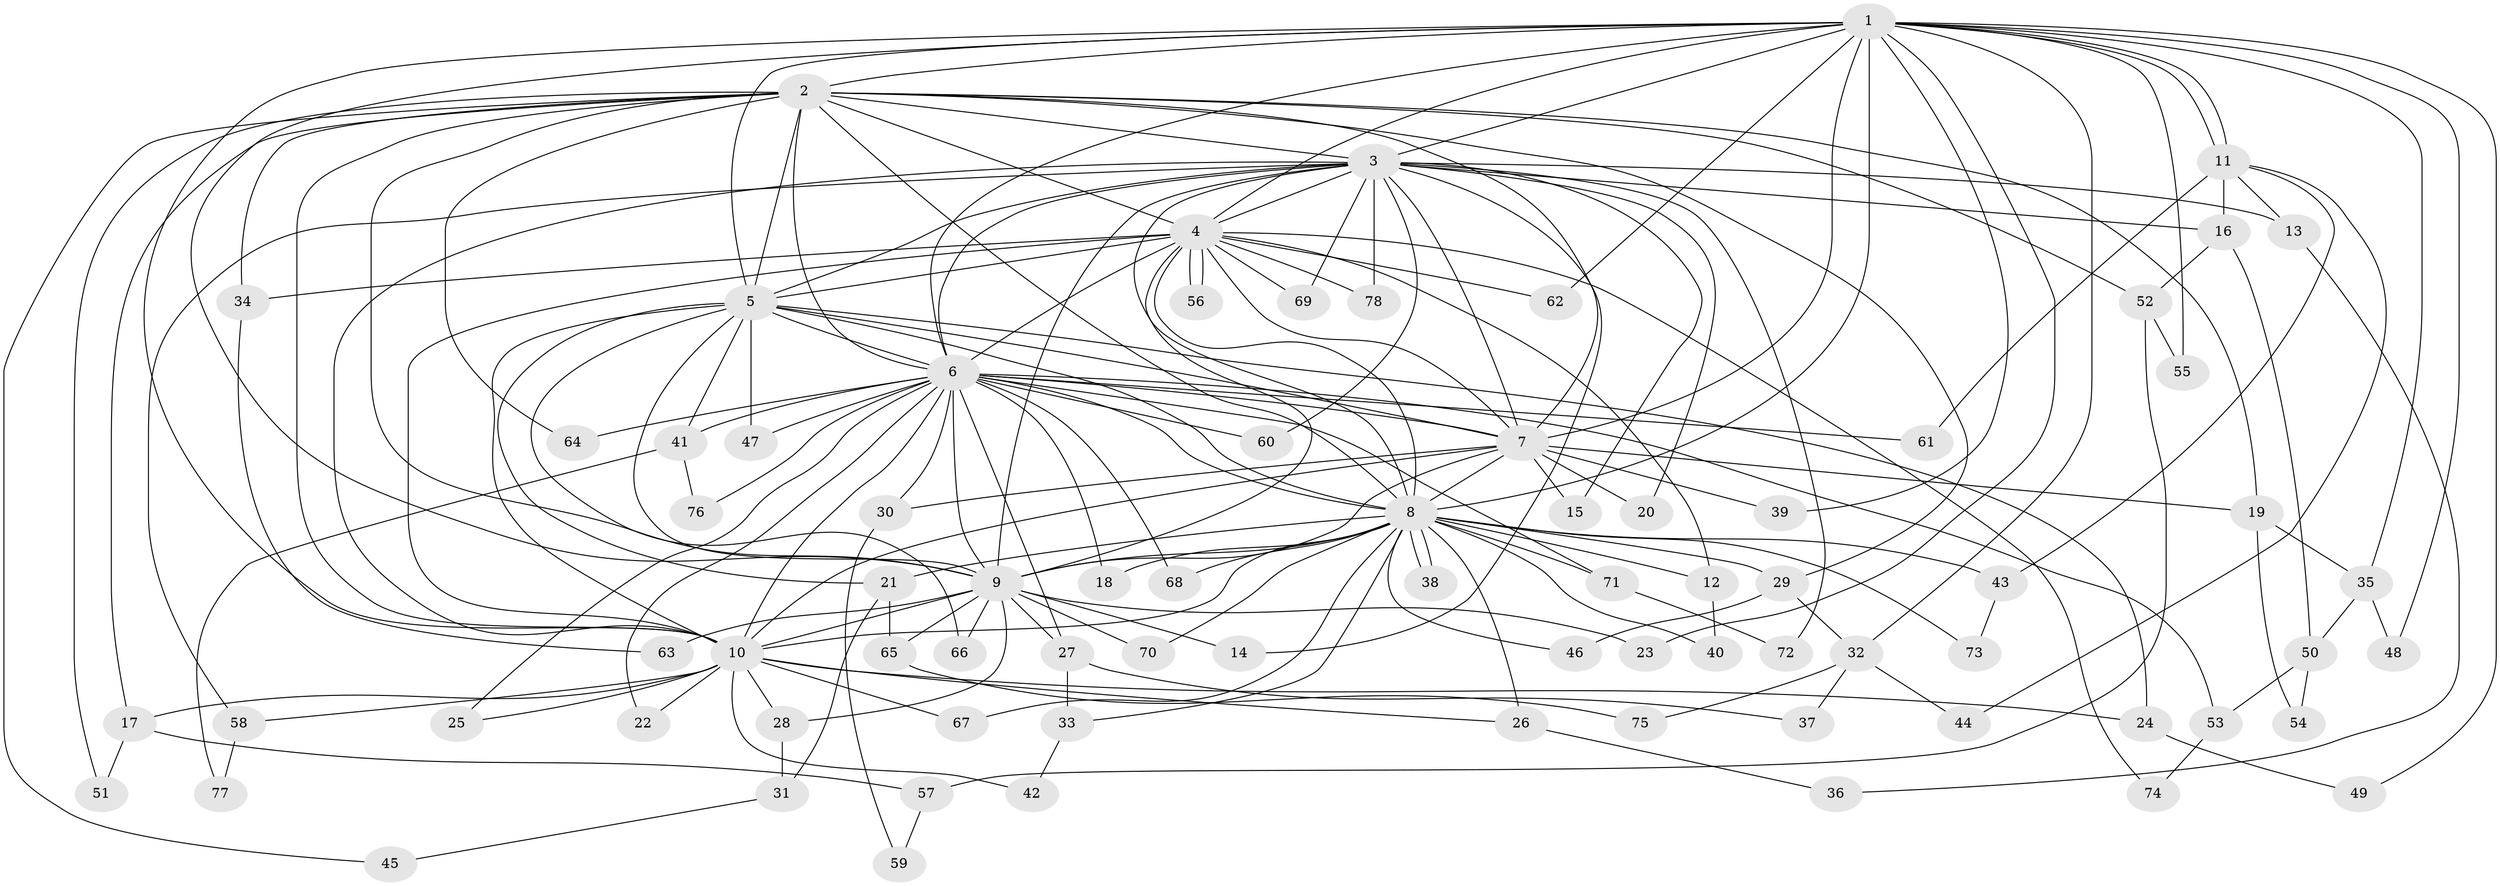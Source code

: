 // Generated by graph-tools (version 1.1) at 2025/49/03/09/25 03:49:40]
// undirected, 78 vertices, 181 edges
graph export_dot {
graph [start="1"]
  node [color=gray90,style=filled];
  1;
  2;
  3;
  4;
  5;
  6;
  7;
  8;
  9;
  10;
  11;
  12;
  13;
  14;
  15;
  16;
  17;
  18;
  19;
  20;
  21;
  22;
  23;
  24;
  25;
  26;
  27;
  28;
  29;
  30;
  31;
  32;
  33;
  34;
  35;
  36;
  37;
  38;
  39;
  40;
  41;
  42;
  43;
  44;
  45;
  46;
  47;
  48;
  49;
  50;
  51;
  52;
  53;
  54;
  55;
  56;
  57;
  58;
  59;
  60;
  61;
  62;
  63;
  64;
  65;
  66;
  67;
  68;
  69;
  70;
  71;
  72;
  73;
  74;
  75;
  76;
  77;
  78;
  1 -- 2;
  1 -- 3;
  1 -- 4;
  1 -- 5;
  1 -- 6;
  1 -- 7;
  1 -- 8;
  1 -- 9;
  1 -- 10;
  1 -- 11;
  1 -- 11;
  1 -- 23;
  1 -- 32;
  1 -- 35;
  1 -- 39;
  1 -- 48;
  1 -- 49;
  1 -- 55;
  1 -- 62;
  2 -- 3;
  2 -- 4;
  2 -- 5;
  2 -- 6;
  2 -- 7;
  2 -- 8;
  2 -- 9;
  2 -- 10;
  2 -- 17;
  2 -- 19;
  2 -- 29;
  2 -- 34;
  2 -- 45;
  2 -- 51;
  2 -- 52;
  2 -- 64;
  3 -- 4;
  3 -- 5;
  3 -- 6;
  3 -- 7;
  3 -- 8;
  3 -- 9;
  3 -- 10;
  3 -- 13;
  3 -- 14;
  3 -- 15;
  3 -- 16;
  3 -- 20;
  3 -- 58;
  3 -- 60;
  3 -- 69;
  3 -- 72;
  3 -- 78;
  4 -- 5;
  4 -- 6;
  4 -- 7;
  4 -- 8;
  4 -- 9;
  4 -- 10;
  4 -- 12;
  4 -- 34;
  4 -- 56;
  4 -- 56;
  4 -- 62;
  4 -- 69;
  4 -- 74;
  4 -- 78;
  5 -- 6;
  5 -- 7;
  5 -- 8;
  5 -- 9;
  5 -- 10;
  5 -- 21;
  5 -- 24;
  5 -- 41;
  5 -- 47;
  5 -- 66;
  6 -- 7;
  6 -- 8;
  6 -- 9;
  6 -- 10;
  6 -- 18;
  6 -- 22;
  6 -- 25;
  6 -- 27;
  6 -- 30;
  6 -- 41;
  6 -- 47;
  6 -- 53;
  6 -- 60;
  6 -- 61;
  6 -- 64;
  6 -- 68;
  6 -- 71;
  6 -- 76;
  7 -- 8;
  7 -- 9;
  7 -- 10;
  7 -- 15;
  7 -- 19;
  7 -- 20;
  7 -- 30;
  7 -- 39;
  8 -- 9;
  8 -- 10;
  8 -- 12;
  8 -- 18;
  8 -- 21;
  8 -- 26;
  8 -- 29;
  8 -- 33;
  8 -- 38;
  8 -- 38;
  8 -- 40;
  8 -- 43;
  8 -- 46;
  8 -- 67;
  8 -- 68;
  8 -- 70;
  8 -- 71;
  8 -- 73;
  9 -- 10;
  9 -- 14;
  9 -- 23;
  9 -- 27;
  9 -- 28;
  9 -- 63;
  9 -- 65;
  9 -- 66;
  9 -- 70;
  10 -- 17;
  10 -- 22;
  10 -- 24;
  10 -- 25;
  10 -- 26;
  10 -- 28;
  10 -- 42;
  10 -- 58;
  10 -- 67;
  11 -- 13;
  11 -- 16;
  11 -- 43;
  11 -- 44;
  11 -- 61;
  12 -- 40;
  13 -- 36;
  16 -- 50;
  16 -- 52;
  17 -- 51;
  17 -- 57;
  19 -- 35;
  19 -- 54;
  21 -- 31;
  21 -- 65;
  24 -- 49;
  26 -- 36;
  27 -- 33;
  27 -- 37;
  28 -- 31;
  29 -- 32;
  29 -- 46;
  30 -- 59;
  31 -- 45;
  32 -- 37;
  32 -- 44;
  32 -- 75;
  33 -- 42;
  34 -- 63;
  35 -- 48;
  35 -- 50;
  41 -- 76;
  41 -- 77;
  43 -- 73;
  50 -- 53;
  50 -- 54;
  52 -- 55;
  52 -- 57;
  53 -- 74;
  57 -- 59;
  58 -- 77;
  65 -- 75;
  71 -- 72;
}

